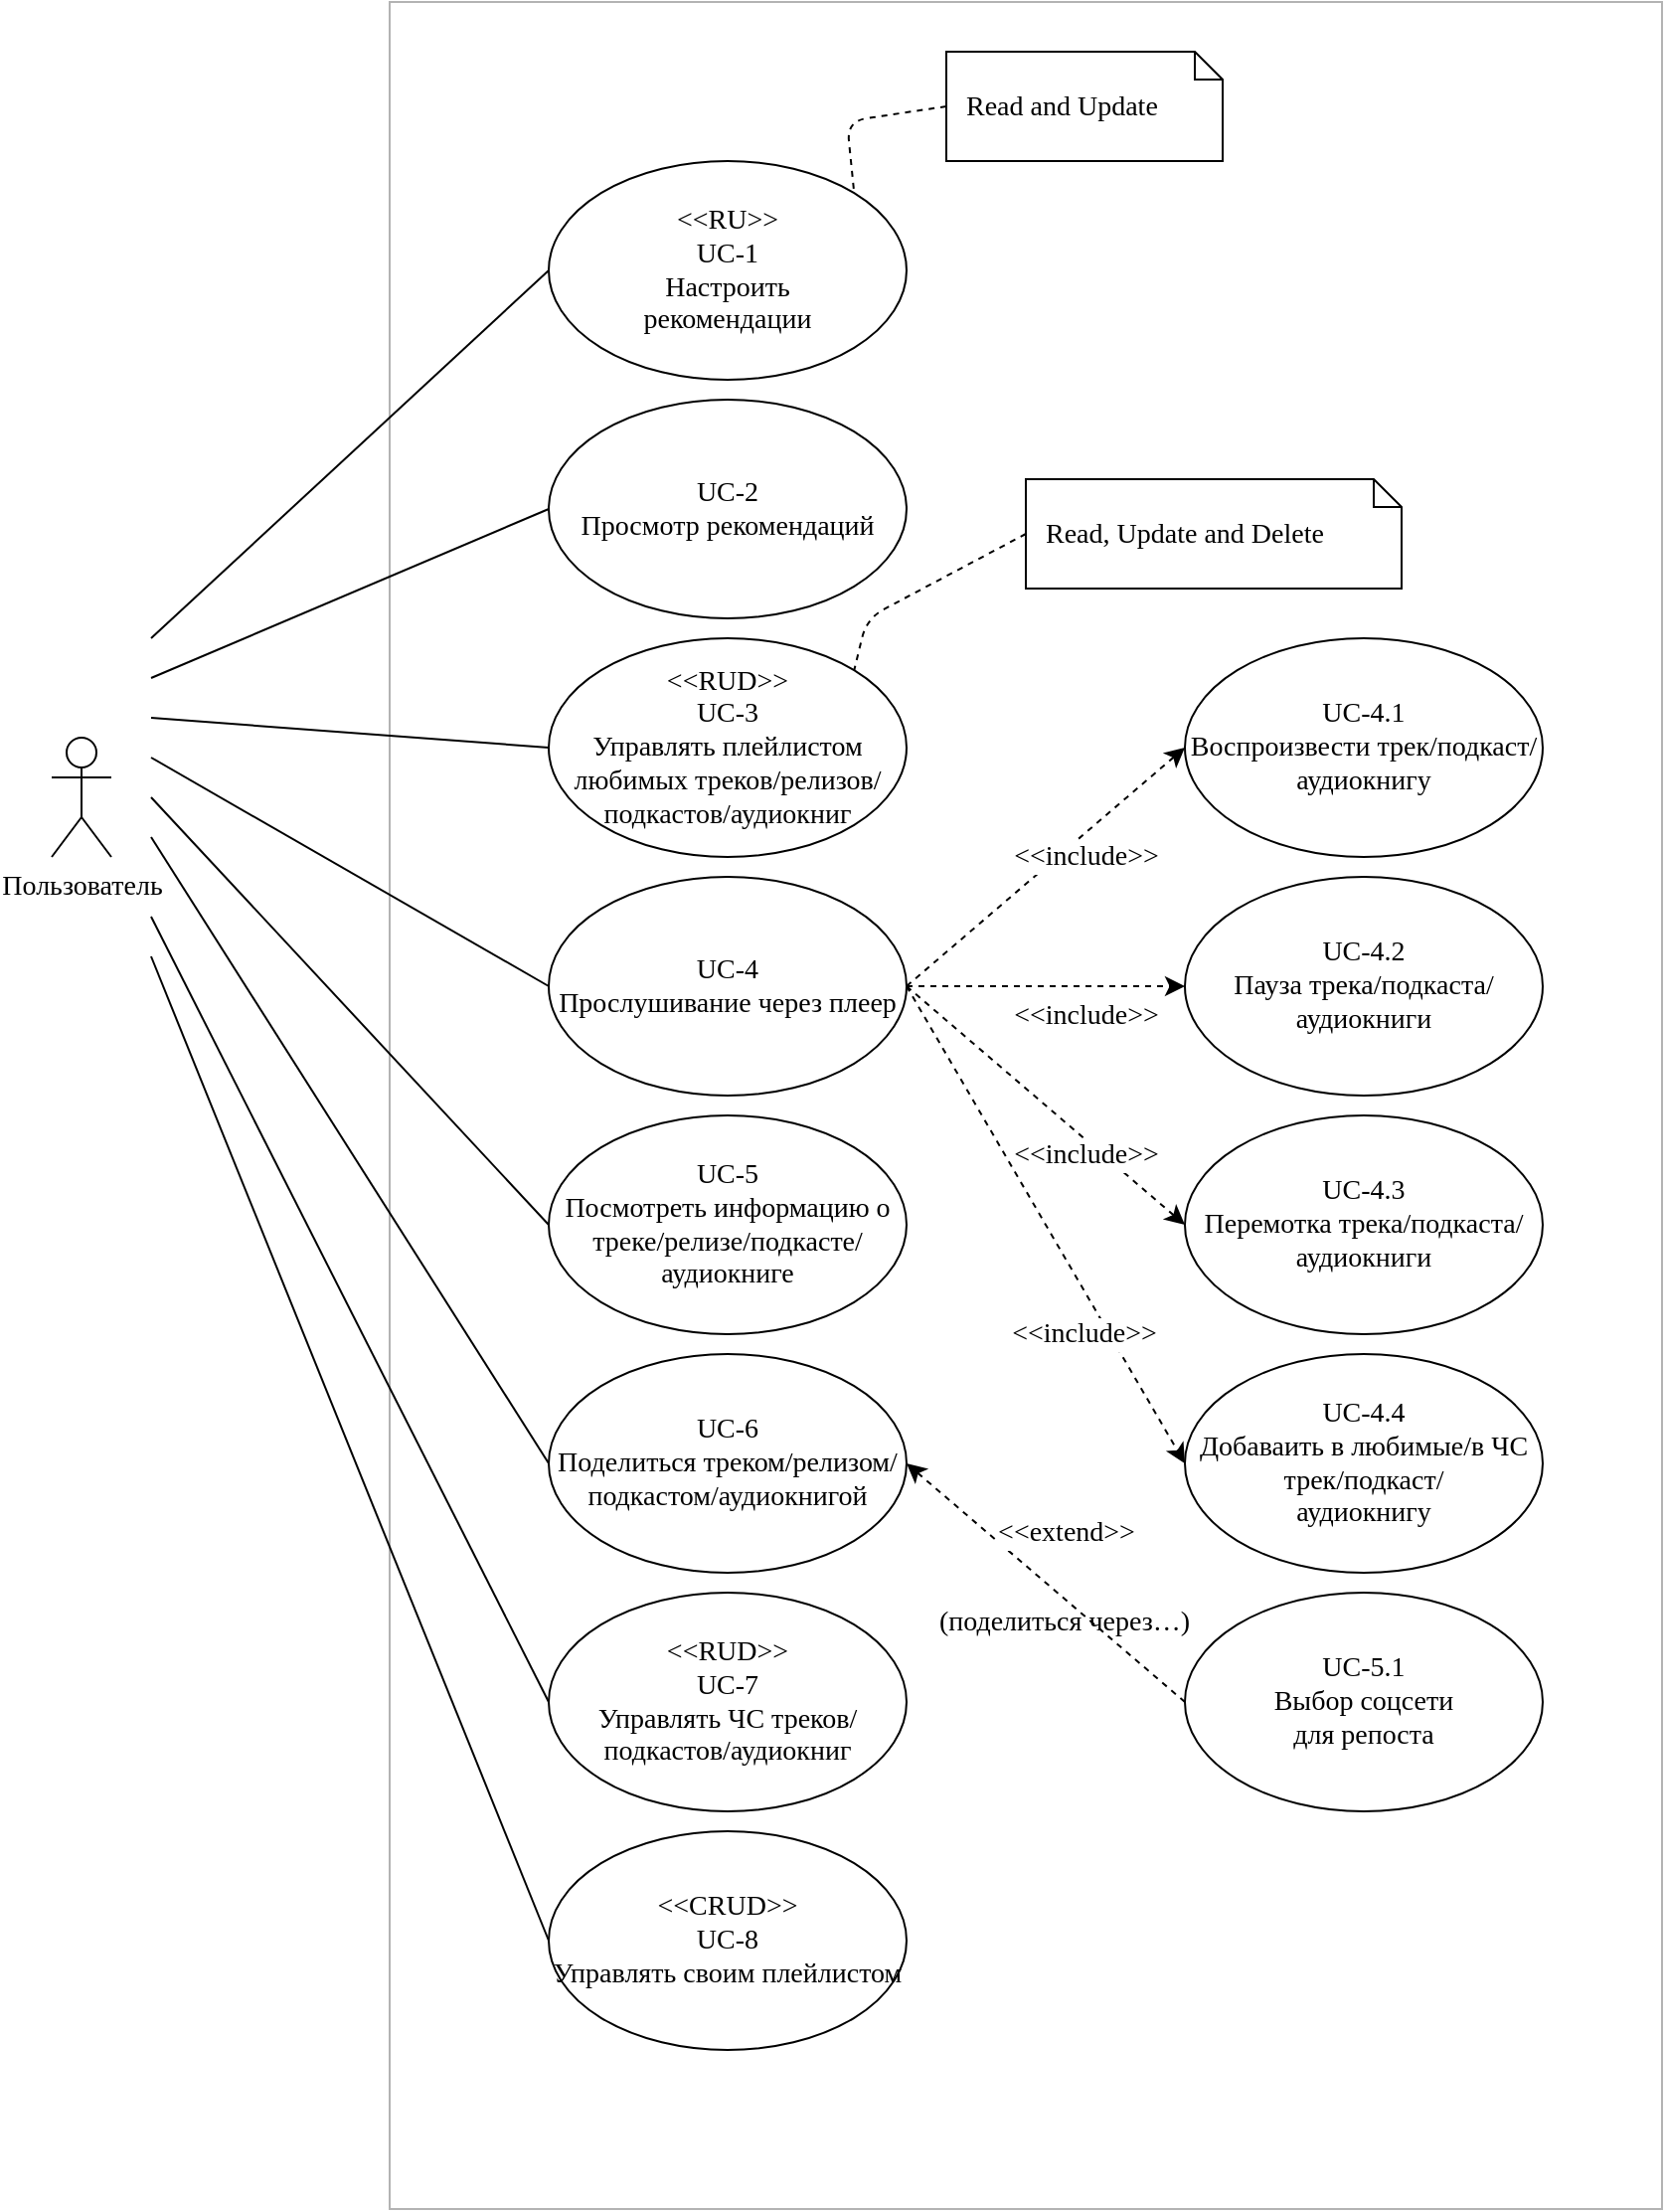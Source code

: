 <mxfile version="22.0.3" type="device" pages="4">
  <diagram id="XF4L9PVoTovN2mMjMkve" name="user">
    <mxGraphModel dx="1877" dy="2967" grid="1" gridSize="10" guides="1" tooltips="1" connect="1" arrows="1" fold="1" page="1" pageScale="1" pageWidth="827" pageHeight="1169" math="0" shadow="0">
      <root>
        <mxCell id="0" />
        <mxCell id="1" parent="0" />
        <mxCell id="yuhelbArQlDqQVYjPBpP-1" value="" style="rounded=0;whiteSpace=wrap;html=1;fillColor=none;strokeColor=#B3B3B3;" parent="1" vertex="1">
          <mxGeometry x="-600" y="-2280" width="640" height="1110" as="geometry" />
        </mxCell>
        <mxCell id="yuhelbArQlDqQVYjPBpP-2" value="" style="endArrow=none;html=1;strokeColor=#000000;fontFamily=Comic Sans MS;fontSize=14;fontColor=#808080;exitX=0;exitY=0.5;exitDx=0;exitDy=0;" parent="1" source="qT_abWVe22HhI2fVeqkP-1" edge="1">
          <mxGeometry width="50" height="50" relative="1" as="geometry">
            <mxPoint x="-560" y="-1990" as="sourcePoint" />
            <mxPoint x="-720" y="-1960" as="targetPoint" />
          </mxGeometry>
        </mxCell>
        <mxCell id="yuhelbArQlDqQVYjPBpP-3" value="Пользователь" style="shape=umlActor;verticalLabelPosition=bottom;labelBackgroundColor=#ffffff;verticalAlign=top;html=1;outlineConnect=0;strokeColor=#000000;fontFamily=Comic Sans MS;fontSize=14;fontColor=#000000;" parent="1" vertex="1">
          <mxGeometry x="-770" y="-1910" width="30" height="60" as="geometry" />
        </mxCell>
        <mxCell id="yuhelbArQlDqQVYjPBpP-4" value="" style="endArrow=none;html=1;strokeColor=#000000;fontFamily=Comic Sans MS;fontSize=14;fontColor=#808080;exitX=0;exitY=0.5;exitDx=0;exitDy=0;" parent="1" source="5p-NlSDoAfAaVjURP9Gx-3" edge="1">
          <mxGeometry width="50" height="50" relative="1" as="geometry">
            <mxPoint x="-570" y="-1840" as="sourcePoint" />
            <mxPoint x="-720" y="-1940" as="targetPoint" />
          </mxGeometry>
        </mxCell>
        <mxCell id="yuhelbArQlDqQVYjPBpP-5" value="" style="endArrow=classic;dashed=1;html=1;strokeColor=#000000;fontFamily=Comic Sans MS;fontSize=14;fontColor=#808080;startArrow=none;startFill=0;endFill=1;endSize=7;startSize=7;jumpSize=6;entryX=0;entryY=0.5;entryDx=0;entryDy=0;exitX=1;exitY=0.5;exitDx=0;exitDy=0;" parent="1" source="zCbMEwx6MH1I6Aox6gtv-1" target="zCbMEwx6MH1I6Aox6gtv-23" edge="1">
          <mxGeometry width="50" height="50" relative="1" as="geometry">
            <mxPoint x="-340" y="-1785.5" as="sourcePoint" />
            <mxPoint x="-230" y="-1785.5" as="targetPoint" />
          </mxGeometry>
        </mxCell>
        <mxCell id="yuhelbArQlDqQVYjPBpP-6" value="&lt;font color=&quot;#000000&quot;&gt;&amp;lt;&amp;lt;include&amp;gt;&amp;gt;&lt;/font&gt;" style="text;html=1;resizable=0;points=[];align=center;verticalAlign=middle;labelBackgroundColor=#ffffff;fontSize=14;fontFamily=Comic Sans MS;fontColor=#808080;" parent="yuhelbArQlDqQVYjPBpP-5" vertex="1" connectable="0">
          <mxGeometry x="0.2" relative="1" as="geometry">
            <mxPoint x="6" y="7" as="offset" />
          </mxGeometry>
        </mxCell>
        <mxCell id="yuhelbArQlDqQVYjPBpP-7" value="Read, Update and Delete" style="shape=note;whiteSpace=wrap;html=1;size=14;verticalAlign=middle;align=left;spacingTop=4;fontFamily=Comic Sans MS;fontSize=14;spacingLeft=10;spacingRight=16;fillColor=none;spacing=0;spacingBottom=4;" parent="1" vertex="1">
          <mxGeometry x="-280" y="-2040" width="189" height="55" as="geometry" />
        </mxCell>
        <mxCell id="yuhelbArQlDqQVYjPBpP-8" value="" style="endArrow=none;dashed=1;html=1;exitX=0;exitY=0.5;exitDx=0;exitDy=0;exitPerimeter=0;entryX=1;entryY=0;entryDx=0;entryDy=0;" parent="1" source="yuhelbArQlDqQVYjPBpP-7" target="5p-NlSDoAfAaVjURP9Gx-4" edge="1">
          <mxGeometry width="50" height="50" relative="1" as="geometry">
            <mxPoint x="-286.57" y="-2110" as="sourcePoint" />
            <mxPoint x="-240" y="-1920" as="targetPoint" />
            <Array as="points">
              <mxPoint x="-360" y="-1970" />
            </Array>
          </mxGeometry>
        </mxCell>
        <mxCell id="qT_abWVe22HhI2fVeqkP-1" value="&lt;span style=&quot;background-color: rgb(255, 255, 255);&quot;&gt;&amp;lt;&amp;lt;RU&amp;gt;&amp;gt;&lt;/span&gt;&lt;br&gt;UC-1&lt;br&gt;Настроить&lt;br&gt;рекомендации" style="ellipse;whiteSpace=wrap;html=1;fontFamily=Comic Sans MS;fontSize=14;fillColor=none;strokeColor=#000000;" parent="1" vertex="1">
          <mxGeometry x="-520" y="-2200" width="180" height="110" as="geometry" />
        </mxCell>
        <mxCell id="5p-NlSDoAfAaVjURP9Gx-1" value="Read and Update" style="shape=note;whiteSpace=wrap;html=1;size=14;verticalAlign=middle;align=left;spacingTop=4;fontFamily=Comic Sans MS;fontSize=14;spacingLeft=10;spacingRight=16;fillColor=none;spacing=0;spacingBottom=4;" parent="1" vertex="1">
          <mxGeometry x="-320" y="-2255" width="139" height="55" as="geometry" />
        </mxCell>
        <mxCell id="5p-NlSDoAfAaVjURP9Gx-2" value="" style="endArrow=none;dashed=1;html=1;exitX=0;exitY=0.5;exitDx=0;exitDy=0;exitPerimeter=0;entryX=1;entryY=0;entryDx=0;entryDy=0;" parent="1" source="5p-NlSDoAfAaVjURP9Gx-1" target="qT_abWVe22HhI2fVeqkP-1" edge="1">
          <mxGeometry width="50" height="50" relative="1" as="geometry">
            <mxPoint x="-180" y="-2122.5" as="sourcePoint" />
            <mxPoint x="-229.92" y="-2050" as="targetPoint" />
            <Array as="points">
              <mxPoint x="-370" y="-2220" />
            </Array>
          </mxGeometry>
        </mxCell>
        <mxCell id="5p-NlSDoAfAaVjURP9Gx-3" value="UC-2&lt;br&gt;Просмотр рекомендаций" style="ellipse;whiteSpace=wrap;html=1;fontFamily=Comic Sans MS;fontSize=14;fillColor=none;strokeColor=#000000;" parent="1" vertex="1">
          <mxGeometry x="-520" y="-2080" width="180" height="110" as="geometry" />
        </mxCell>
        <mxCell id="5p-NlSDoAfAaVjURP9Gx-4" value="&lt;span style=&quot;background-color: rgb(255, 255, 255);&quot;&gt;&amp;lt;&amp;lt;RUD&amp;gt;&amp;gt;&lt;/span&gt;&lt;br&gt;UC-3&lt;br&gt;Управлять плейлистом любимых треков/релизов/подкастов/аудиокниг" style="ellipse;whiteSpace=wrap;html=1;fontFamily=Comic Sans MS;fontSize=14;fillColor=none;strokeColor=#000000;" parent="1" vertex="1">
          <mxGeometry x="-520" y="-1960" width="180" height="110" as="geometry" />
        </mxCell>
        <mxCell id="zCbMEwx6MH1I6Aox6gtv-1" value="UC-4&lt;br&gt;Прослушивание через плеер" style="ellipse;whiteSpace=wrap;html=1;fontFamily=Comic Sans MS;fontSize=14;fillColor=none;strokeColor=#000000;" parent="1" vertex="1">
          <mxGeometry x="-520" y="-1840" width="180" height="110" as="geometry" />
        </mxCell>
        <mxCell id="zCbMEwx6MH1I6Aox6gtv-2" value="UC-5&lt;br&gt;Посмотреть информацию о треке/релизе/подкасте/аудиокниге" style="ellipse;whiteSpace=wrap;html=1;fontFamily=Comic Sans MS;fontSize=14;fillColor=none;strokeColor=#000000;" parent="1" vertex="1">
          <mxGeometry x="-520" y="-1720" width="180" height="110" as="geometry" />
        </mxCell>
        <mxCell id="zCbMEwx6MH1I6Aox6gtv-7" value="UC-6&lt;br&gt;Поделиться треком/релизом/подкастом/аудиокнигой" style="ellipse;whiteSpace=wrap;html=1;fontFamily=Comic Sans MS;fontSize=14;fillColor=none;strokeColor=#000000;" parent="1" vertex="1">
          <mxGeometry x="-520" y="-1600" width="180" height="110" as="geometry" />
        </mxCell>
        <mxCell id="zCbMEwx6MH1I6Aox6gtv-8" value="&lt;span style=&quot;background-color: rgb(255, 255, 255);&quot;&gt;&amp;lt;&amp;lt;RUD&amp;gt;&amp;gt;&lt;/span&gt;&lt;br&gt;UC-7&lt;br&gt;Управлять ЧС треков/подкастов/аудиокниг" style="ellipse;whiteSpace=wrap;html=1;fontFamily=Comic Sans MS;fontSize=14;fillColor=none;strokeColor=#000000;" parent="1" vertex="1">
          <mxGeometry x="-520" y="-1480" width="180" height="110" as="geometry" />
        </mxCell>
        <mxCell id="zCbMEwx6MH1I6Aox6gtv-9" value="&lt;span style=&quot;background-color: rgb(255, 255, 255);&quot;&gt;&amp;lt;&amp;lt;CRUD&amp;gt;&amp;gt;&lt;/span&gt;&lt;br&gt;UC-8&lt;br&gt;Управлять своим плейлистом" style="ellipse;whiteSpace=wrap;html=1;fontFamily=Comic Sans MS;fontSize=14;fillColor=none;strokeColor=#000000;" parent="1" vertex="1">
          <mxGeometry x="-520" y="-1360" width="180" height="110" as="geometry" />
        </mxCell>
        <mxCell id="zCbMEwx6MH1I6Aox6gtv-10" value="" style="endArrow=none;html=1;strokeColor=#000000;fontFamily=Comic Sans MS;fontSize=14;fontColor=#808080;exitX=0;exitY=0.5;exitDx=0;exitDy=0;" parent="1" source="5p-NlSDoAfAaVjURP9Gx-4" edge="1">
          <mxGeometry width="50" height="50" relative="1" as="geometry">
            <mxPoint x="-560" y="-1830" as="sourcePoint" />
            <mxPoint x="-720" y="-1920" as="targetPoint" />
          </mxGeometry>
        </mxCell>
        <mxCell id="zCbMEwx6MH1I6Aox6gtv-11" value="" style="endArrow=none;html=1;strokeColor=#000000;fontFamily=Comic Sans MS;fontSize=14;fontColor=#808080;exitX=0;exitY=0.5;exitDx=0;exitDy=0;" parent="1" source="zCbMEwx6MH1I6Aox6gtv-1" edge="1">
          <mxGeometry width="50" height="50" relative="1" as="geometry">
            <mxPoint x="-550" y="-1820" as="sourcePoint" />
            <mxPoint x="-720" y="-1900" as="targetPoint" />
          </mxGeometry>
        </mxCell>
        <mxCell id="zCbMEwx6MH1I6Aox6gtv-12" value="" style="endArrow=none;html=1;strokeColor=#000000;fontFamily=Comic Sans MS;fontSize=14;fontColor=#808080;exitX=0;exitY=0.5;exitDx=0;exitDy=0;" parent="1" source="zCbMEwx6MH1I6Aox6gtv-2" edge="1">
          <mxGeometry width="50" height="50" relative="1" as="geometry">
            <mxPoint x="-540" y="-1810" as="sourcePoint" />
            <mxPoint x="-720" y="-1880" as="targetPoint" />
          </mxGeometry>
        </mxCell>
        <mxCell id="zCbMEwx6MH1I6Aox6gtv-13" value="" style="endArrow=none;html=1;strokeColor=#000000;fontFamily=Comic Sans MS;fontSize=14;fontColor=#808080;exitX=0;exitY=0.5;exitDx=0;exitDy=0;" parent="1" source="zCbMEwx6MH1I6Aox6gtv-7" edge="1">
          <mxGeometry width="50" height="50" relative="1" as="geometry">
            <mxPoint x="-530" y="-1800" as="sourcePoint" />
            <mxPoint x="-720" y="-1860" as="targetPoint" />
          </mxGeometry>
        </mxCell>
        <mxCell id="zCbMEwx6MH1I6Aox6gtv-14" value="" style="endArrow=none;html=1;strokeColor=#000000;fontFamily=Comic Sans MS;fontSize=14;fontColor=#808080;exitX=0;exitY=0.5;exitDx=0;exitDy=0;" parent="1" source="zCbMEwx6MH1I6Aox6gtv-8" edge="1">
          <mxGeometry width="50" height="50" relative="1" as="geometry">
            <mxPoint x="-520" y="-1790" as="sourcePoint" />
            <mxPoint x="-720" y="-1820" as="targetPoint" />
          </mxGeometry>
        </mxCell>
        <mxCell id="zCbMEwx6MH1I6Aox6gtv-15" value="" style="endArrow=none;html=1;strokeColor=#000000;fontFamily=Comic Sans MS;fontSize=14;fontColor=#808080;exitX=0;exitY=0.5;exitDx=0;exitDy=0;" parent="1" source="zCbMEwx6MH1I6Aox6gtv-9" edge="1">
          <mxGeometry width="50" height="50" relative="1" as="geometry">
            <mxPoint x="-510" y="-1780" as="sourcePoint" />
            <mxPoint x="-720" y="-1800" as="targetPoint" />
          </mxGeometry>
        </mxCell>
        <mxCell id="zCbMEwx6MH1I6Aox6gtv-23" value="UC-4.1&lt;br&gt;Воспроизвести трек/подкаст/&lt;br&gt;аудиокнигу" style="ellipse;whiteSpace=wrap;html=1;fontFamily=Comic Sans MS;fontSize=14;fillColor=none;strokeColor=#000000;" parent="1" vertex="1">
          <mxGeometry x="-200" y="-1960" width="180" height="110" as="geometry" />
        </mxCell>
        <mxCell id="zCbMEwx6MH1I6Aox6gtv-24" value="UC-4.2&lt;br&gt;Пауза трека/подкаста/&lt;br&gt;аудиокниги" style="ellipse;whiteSpace=wrap;html=1;fontFamily=Comic Sans MS;fontSize=14;fillColor=none;strokeColor=#000000;" parent="1" vertex="1">
          <mxGeometry x="-200" y="-1840" width="180" height="110" as="geometry" />
        </mxCell>
        <mxCell id="zCbMEwx6MH1I6Aox6gtv-25" value="UC-4.3&lt;br&gt;Перемотка трека/подкаста/&lt;br&gt;аудиокниги" style="ellipse;whiteSpace=wrap;html=1;fontFamily=Comic Sans MS;fontSize=14;fillColor=none;strokeColor=#000000;" parent="1" vertex="1">
          <mxGeometry x="-200" y="-1720" width="180" height="110" as="geometry" />
        </mxCell>
        <mxCell id="zCbMEwx6MH1I6Aox6gtv-28" value="UC-4.4&lt;br&gt;Добаваить в любимые/в ЧС трек/подкаст/&lt;br&gt;аудиокнигу" style="ellipse;whiteSpace=wrap;html=1;fontFamily=Comic Sans MS;fontSize=14;fillColor=none;strokeColor=#000000;" parent="1" vertex="1">
          <mxGeometry x="-200" y="-1600" width="180" height="110" as="geometry" />
        </mxCell>
        <mxCell id="GSuH8tbNlvQI_PebEsN5-1" value="" style="endArrow=classic;dashed=1;html=1;strokeColor=#000000;fontFamily=Comic Sans MS;fontSize=14;fontColor=#808080;startArrow=none;startFill=0;endFill=1;endSize=7;startSize=7;jumpSize=6;entryX=0;entryY=0.5;entryDx=0;entryDy=0;exitX=1;exitY=0.5;exitDx=0;exitDy=0;" parent="1" source="zCbMEwx6MH1I6Aox6gtv-1" target="zCbMEwx6MH1I6Aox6gtv-24" edge="1">
          <mxGeometry width="50" height="50" relative="1" as="geometry">
            <mxPoint x="-330.0" y="-1775" as="sourcePoint" />
            <mxPoint x="-270.0" y="-1895" as="targetPoint" />
          </mxGeometry>
        </mxCell>
        <mxCell id="GSuH8tbNlvQI_PebEsN5-2" value="&lt;font color=&quot;#000000&quot;&gt;&amp;lt;&amp;lt;include&amp;gt;&amp;gt;&lt;/font&gt;" style="text;html=1;resizable=0;points=[];align=center;verticalAlign=middle;labelBackgroundColor=#ffffff;fontSize=14;fontFamily=Comic Sans MS;fontColor=#808080;" parent="GSuH8tbNlvQI_PebEsN5-1" vertex="1" connectable="0">
          <mxGeometry x="0.2" relative="1" as="geometry">
            <mxPoint x="6" y="15" as="offset" />
          </mxGeometry>
        </mxCell>
        <mxCell id="GSuH8tbNlvQI_PebEsN5-3" value="" style="endArrow=classic;dashed=1;html=1;strokeColor=#000000;fontFamily=Comic Sans MS;fontSize=14;fontColor=#808080;startArrow=none;startFill=0;endFill=1;endSize=7;startSize=7;jumpSize=6;entryX=0;entryY=0.5;entryDx=0;entryDy=0;exitX=1;exitY=0.5;exitDx=0;exitDy=0;" parent="1" source="zCbMEwx6MH1I6Aox6gtv-1" target="zCbMEwx6MH1I6Aox6gtv-25" edge="1">
          <mxGeometry width="50" height="50" relative="1" as="geometry">
            <mxPoint x="-330.0" y="-1775" as="sourcePoint" />
            <mxPoint x="-270.0" y="-1775" as="targetPoint" />
          </mxGeometry>
        </mxCell>
        <mxCell id="GSuH8tbNlvQI_PebEsN5-4" value="&lt;font color=&quot;#000000&quot;&gt;&amp;lt;&amp;lt;include&amp;gt;&amp;gt;&lt;/font&gt;" style="text;html=1;resizable=0;points=[];align=center;verticalAlign=middle;labelBackgroundColor=#ffffff;fontSize=14;fontFamily=Comic Sans MS;fontColor=#808080;" parent="GSuH8tbNlvQI_PebEsN5-3" vertex="1" connectable="0">
          <mxGeometry x="0.2" relative="1" as="geometry">
            <mxPoint x="6" y="13" as="offset" />
          </mxGeometry>
        </mxCell>
        <mxCell id="GSuH8tbNlvQI_PebEsN5-5" value="" style="endArrow=classic;dashed=1;html=1;strokeColor=#000000;fontFamily=Comic Sans MS;fontSize=14;fontColor=#808080;startArrow=none;startFill=0;endFill=1;endSize=7;startSize=7;jumpSize=6;entryX=0;entryY=0.5;entryDx=0;entryDy=0;exitX=1;exitY=0.5;exitDx=0;exitDy=0;" parent="1" source="zCbMEwx6MH1I6Aox6gtv-1" target="zCbMEwx6MH1I6Aox6gtv-28" edge="1">
          <mxGeometry width="50" height="50" relative="1" as="geometry">
            <mxPoint x="-330.0" y="-1775" as="sourcePoint" />
            <mxPoint x="-270.0" y="-1655" as="targetPoint" />
          </mxGeometry>
        </mxCell>
        <mxCell id="GSuH8tbNlvQI_PebEsN5-6" value="&lt;font color=&quot;#000000&quot;&gt;&amp;lt;&amp;lt;include&amp;gt;&amp;gt;&lt;/font&gt;" style="text;html=1;resizable=0;points=[];align=center;verticalAlign=middle;labelBackgroundColor=#ffffff;fontSize=14;fontFamily=Comic Sans MS;fontColor=#808080;" parent="GSuH8tbNlvQI_PebEsN5-5" vertex="1" connectable="0">
          <mxGeometry x="0.2" relative="1" as="geometry">
            <mxPoint x="5" y="31" as="offset" />
          </mxGeometry>
        </mxCell>
        <mxCell id="GSuH8tbNlvQI_PebEsN5-7" value="" style="endArrow=classic;dashed=1;html=1;strokeColor=#000000;fontFamily=Comic Sans MS;fontSize=14;fontColor=#808080;startArrow=none;startFill=0;endFill=1;endSize=7;startSize=7;jumpSize=6;exitX=0;exitY=0.5;exitDx=0;exitDy=0;entryX=1;entryY=0.5;entryDx=0;entryDy=0;" parent="1" source="GSuH8tbNlvQI_PebEsN5-9" target="zCbMEwx6MH1I6Aox6gtv-7" edge="1">
          <mxGeometry width="50" height="50" relative="1" as="geometry">
            <mxPoint x="-130" y="-1450.0" as="sourcePoint" />
            <mxPoint x="-300" y="-1450.0" as="targetPoint" />
          </mxGeometry>
        </mxCell>
        <mxCell id="GSuH8tbNlvQI_PebEsN5-8" value="&lt;font color=&quot;#000000&quot;&gt;&amp;lt;&amp;lt;extend&amp;gt;&amp;gt;&lt;br&gt;&lt;/font&gt;" style="text;html=1;resizable=0;points=[];align=center;verticalAlign=middle;labelBackgroundColor=#ffffff;fontSize=14;fontFamily=Comic Sans MS;fontColor=#808080;" parent="GSuH8tbNlvQI_PebEsN5-7" vertex="1" connectable="0">
          <mxGeometry x="0.2" relative="1" as="geometry">
            <mxPoint x="24" y="-13" as="offset" />
          </mxGeometry>
        </mxCell>
        <mxCell id="GSuH8tbNlvQI_PebEsN5-9" value="UC-5.1&lt;br&gt;Выбор соцсети&lt;br&gt;для репоста" style="ellipse;whiteSpace=wrap;html=1;fontFamily=Comic Sans MS;fontSize=14;fillColor=none;strokeColor=#000000;" parent="1" vertex="1">
          <mxGeometry x="-200" y="-1480" width="180" height="110" as="geometry" />
        </mxCell>
        <mxCell id="fz9hP89FQ_ACw5GN5HW1-1" value="&lt;font style=&quot;font-size: 14px;&quot; face=&quot;Comic Sans MS&quot;&gt;(поделиться через…)&lt;/font&gt;" style="text;html=1;align=center;verticalAlign=middle;resizable=0;points=[];autosize=1;strokeColor=none;fillColor=none;" parent="1" vertex="1">
          <mxGeometry x="-341" y="-1480" width="160" height="30" as="geometry" />
        </mxCell>
      </root>
    </mxGraphModel>
  </diagram>
  <diagram id="0sbEm76KRQwUv1t0IOIC" name="user2">
    <mxGraphModel dx="1877" dy="2967" grid="1" gridSize="10" guides="1" tooltips="1" connect="1" arrows="1" fold="1" page="1" pageScale="1" pageWidth="827" pageHeight="1169" math="0" shadow="0">
      <root>
        <mxCell id="0" />
        <mxCell id="1" parent="0" />
        <mxCell id="lEQPL2SIEI5Fo5iIU-qm-1" value="" style="rounded=0;whiteSpace=wrap;html=1;fillColor=none;strokeColor=#B3B3B3;" parent="1" vertex="1">
          <mxGeometry x="-680" y="-2279" width="640" height="559" as="geometry" />
        </mxCell>
        <mxCell id="hsqYbhurfhA30c7WimW3-1" value="Пользователь" style="shape=umlActor;verticalLabelPosition=bottom;labelBackgroundColor=#ffffff;verticalAlign=top;html=1;outlineConnect=0;strokeColor=#000000;fontFamily=Comic Sans MS;fontSize=14;fontColor=#000000;" parent="1" vertex="1">
          <mxGeometry x="-760" y="-2000" width="30" height="60" as="geometry" />
        </mxCell>
        <mxCell id="SCdOVMh8_TbXEkhFKKeZ-1" value="UC-9&lt;br&gt;Включить режим &lt;br&gt;повтора трека" style="ellipse;whiteSpace=wrap;html=1;fontFamily=Comic Sans MS;fontSize=14;fillColor=none;strokeColor=#000000;" parent="1" vertex="1">
          <mxGeometry x="-640" y="-2120" width="180" height="110" as="geometry" />
        </mxCell>
        <mxCell id="SCdOVMh8_TbXEkhFKKeZ-3" value="UC-9.1&lt;br&gt;Повтор текущего трека" style="ellipse;whiteSpace=wrap;html=1;fontFamily=Comic Sans MS;fontSize=14;fillColor=none;strokeColor=#000000;" parent="1" vertex="1">
          <mxGeometry x="-280" y="-2240" width="180" height="110" as="geometry" />
        </mxCell>
        <mxCell id="SCdOVMh8_TbXEkhFKKeZ-4" value="UC-9.2&lt;br&gt;Повтор всего плейлиста" style="ellipse;whiteSpace=wrap;html=1;fontFamily=Comic Sans MS;fontSize=14;fillColor=none;strokeColor=#000000;" parent="1" vertex="1">
          <mxGeometry x="-280" y="-2080" width="180" height="110" as="geometry" />
        </mxCell>
        <mxCell id="SCdOVMh8_TbXEkhFKKeZ-6" value="UC-10.1&lt;br&gt;Изменить порядок треков" style="ellipse;whiteSpace=wrap;html=1;fontFamily=Comic Sans MS;fontSize=14;fillColor=none;strokeColor=#000000;" parent="1" vertex="1">
          <mxGeometry x="-280" y="-1920" width="180" height="110" as="geometry" />
        </mxCell>
        <mxCell id="SCdOVMh8_TbXEkhFKKeZ-7" value="UC-10&lt;br&gt;Просмотр треков в плейлисте" style="ellipse;whiteSpace=wrap;html=1;fontFamily=Comic Sans MS;fontSize=14;fillColor=none;strokeColor=#000000;" parent="1" vertex="1">
          <mxGeometry x="-640" y="-1920" width="180" height="110" as="geometry" />
        </mxCell>
        <mxCell id="yKBBoil4-6dGkTlJlFDZ-3" value="" style="endArrow=classic;dashed=1;html=1;strokeColor=#000000;fontFamily=Comic Sans MS;fontSize=14;fontColor=#808080;startArrow=none;startFill=0;endFill=1;endSize=7;startSize=7;jumpSize=6;entryX=1;entryY=0.5;entryDx=0;entryDy=0;exitX=0;exitY=0.5;exitDx=0;exitDy=0;" parent="1" source="SCdOVMh8_TbXEkhFKKeZ-6" target="SCdOVMh8_TbXEkhFKKeZ-7" edge="1">
          <mxGeometry width="50" height="50" relative="1" as="geometry">
            <mxPoint x="-380" y="-1800" as="sourcePoint" />
            <mxPoint x="-180" y="-1885" as="targetPoint" />
          </mxGeometry>
        </mxCell>
        <mxCell id="yKBBoil4-6dGkTlJlFDZ-4" value="&lt;font color=&quot;#000000&quot;&gt;&amp;lt;&amp;lt;extend&amp;gt;&amp;gt;&lt;/font&gt;" style="text;html=1;resizable=0;points=[];align=center;verticalAlign=middle;labelBackgroundColor=#ffffff;fontSize=14;fontFamily=Comic Sans MS;fontColor=#808080;" parent="yKBBoil4-6dGkTlJlFDZ-3" vertex="1" connectable="0">
          <mxGeometry x="0.2" relative="1" as="geometry">
            <mxPoint x="20" y="-25" as="offset" />
          </mxGeometry>
        </mxCell>
        <mxCell id="MeaSGuzQbzdxbET3n4Vn-1" value="" style="endArrow=none;html=1;strokeColor=#000000;fontFamily=Comic Sans MS;fontSize=14;fontColor=#808080;exitX=0;exitY=0.5;exitDx=0;exitDy=0;" parent="1" source="SCdOVMh8_TbXEkhFKKeZ-7" edge="1">
          <mxGeometry width="50" height="50" relative="1" as="geometry">
            <mxPoint x="-520" y="-1305" as="sourcePoint" />
            <mxPoint x="-720" y="-1960" as="targetPoint" />
          </mxGeometry>
        </mxCell>
        <mxCell id="MeaSGuzQbzdxbET3n4Vn-2" value="" style="endArrow=none;html=1;strokeColor=#000000;fontFamily=Comic Sans MS;fontSize=14;fontColor=#808080;exitX=0;exitY=0.5;exitDx=0;exitDy=0;" parent="1" source="SCdOVMh8_TbXEkhFKKeZ-1" edge="1">
          <mxGeometry width="50" height="50" relative="1" as="geometry">
            <mxPoint x="-630" y="-1855" as="sourcePoint" />
            <mxPoint x="-720" y="-1980" as="targetPoint" />
          </mxGeometry>
        </mxCell>
        <mxCell id="MeaSGuzQbzdxbET3n4Vn-3" value="&lt;font style=&quot;font-size: 14px;&quot; face=&quot;Comic Sans MS&quot;&gt;(взаимодействие с элементом&lt;br&gt;&amp;nbsp;интерфейса «перемешать треки»)&lt;/font&gt;" style="text;html=1;align=center;verticalAlign=middle;resizable=0;points=[];autosize=1;strokeColor=none;fillColor=none;" parent="1" vertex="1">
          <mxGeometry x="-500" y="-1850" width="260" height="50" as="geometry" />
        </mxCell>
        <mxCell id="cqd5tlkqpcFFeJ1QqjTB-1" value="" style="endArrow=block;endSize=16;endFill=0;html=1;rounded=0;exitX=0;exitY=0.5;exitDx=0;exitDy=0;entryX=1;entryY=0.5;entryDx=0;entryDy=0;" edge="1" parent="1" source="SCdOVMh8_TbXEkhFKKeZ-3" target="SCdOVMh8_TbXEkhFKKeZ-1">
          <mxGeometry width="160" relative="1" as="geometry">
            <mxPoint x="-520" y="-1990" as="sourcePoint" />
            <mxPoint x="-360" y="-1990" as="targetPoint" />
          </mxGeometry>
        </mxCell>
        <mxCell id="cqd5tlkqpcFFeJ1QqjTB-2" value="" style="endArrow=block;endSize=16;endFill=0;html=1;rounded=0;exitX=0;exitY=0.5;exitDx=0;exitDy=0;entryX=1;entryY=0.5;entryDx=0;entryDy=0;" edge="1" parent="1" source="SCdOVMh8_TbXEkhFKKeZ-4" target="SCdOVMh8_TbXEkhFKKeZ-1">
          <mxGeometry width="160" relative="1" as="geometry">
            <mxPoint x="-510" y="-1980" as="sourcePoint" />
            <mxPoint x="-350" y="-1980" as="targetPoint" />
          </mxGeometry>
        </mxCell>
      </root>
    </mxGraphModel>
  </diagram>
  <diagram id="TIul_J1tESc1VqLzdTT-" name="admin">
    <mxGraphModel dx="1877" dy="2967" grid="1" gridSize="10" guides="1" tooltips="1" connect="1" arrows="1" fold="1" page="1" pageScale="1" pageWidth="827" pageHeight="1169" math="0" shadow="0">
      <root>
        <mxCell id="0" />
        <mxCell id="1" parent="0" />
        <mxCell id="bALs6GfitmETPpMY79Jh-1" value="" style="rounded=0;whiteSpace=wrap;html=1;fillColor=none;strokeColor=#B3B3B3;" parent="1" vertex="1">
          <mxGeometry x="-600" y="-2200" width="560" height="680" as="geometry" />
        </mxCell>
        <mxCell id="bALs6GfitmETPpMY79Jh-3" value="" style="endArrow=none;html=1;strokeColor=#000000;fontFamily=Comic Sans MS;fontSize=14;fontColor=#808080;exitX=0;exitY=0.5;exitDx=0;exitDy=0;" parent="1" source="bALs6GfitmETPpMY79Jh-5" edge="1">
          <mxGeometry width="50" height="50" relative="1" as="geometry">
            <mxPoint x="-536.569" y="-2104.645" as="sourcePoint" />
            <mxPoint x="-710" y="-1920" as="targetPoint" />
          </mxGeometry>
        </mxCell>
        <mxCell id="bALs6GfitmETPpMY79Jh-4" value="Администратор" style="shape=umlActor;verticalLabelPosition=bottom;labelBackgroundColor=#ffffff;verticalAlign=top;html=1;outlineConnect=0;strokeColor=#000000;fontFamily=Comic Sans MS;fontSize=14;fontColor=#000000;" parent="1" vertex="1">
          <mxGeometry x="-770" y="-1910" width="30" height="60" as="geometry" />
        </mxCell>
        <mxCell id="bALs6GfitmETPpMY79Jh-5" value="&amp;lt;&amp;lt;RD&amp;gt;&amp;gt;&lt;br&gt;UC-11&lt;br&gt;Проверка треков/релизов автора (-ов)" style="ellipse;whiteSpace=wrap;html=1;fontFamily=Comic Sans MS;fontSize=14;fillColor=none;strokeColor=#000000;" parent="1" vertex="1">
          <mxGeometry x="-520" y="-2160" width="180" height="110" as="geometry" />
        </mxCell>
        <mxCell id="bALs6GfitmETPpMY79Jh-7" value="&amp;lt;&amp;lt;RD&amp;gt;&amp;gt;&lt;br style=&quot;border-color: var(--border-color);&quot;&gt;UC-13&lt;br style=&quot;border-color: var(--border-color);&quot;&gt;Проверка обложек автора (-ов)" style="ellipse;whiteSpace=wrap;html=1;fontFamily=Comic Sans MS;fontSize=14;fillColor=none;strokeColor=#000000;" parent="1" vertex="1">
          <mxGeometry x="-520" y="-1840" width="160" height="100" as="geometry" />
        </mxCell>
        <mxCell id="bALs6GfitmETPpMY79Jh-8" value="" style="endArrow=none;html=1;strokeColor=#000000;fontFamily=Comic Sans MS;fontSize=14;fontColor=#808080;exitX=0;exitY=0.5;exitDx=0;exitDy=0;" parent="1" source="bALs6GfitmETPpMY79Jh-7" edge="1">
          <mxGeometry width="50" height="50" relative="1" as="geometry">
            <mxPoint x="-650" y="-1570" as="sourcePoint" />
            <mxPoint x="-710" y="-1880" as="targetPoint" />
          </mxGeometry>
        </mxCell>
        <mxCell id="5oHKC99iFr71S6t7FVUU-2" value="Read and Delete" style="shape=note;whiteSpace=wrap;html=1;size=14;verticalAlign=middle;align=left;spacingTop=4;fontFamily=Comic Sans MS;fontSize=14;spacingLeft=10;spacingRight=16;fillColor=none;spacing=0;spacingBottom=4;" parent="1" vertex="1">
          <mxGeometry x="-279" y="-2160" width="139" height="55" as="geometry" />
        </mxCell>
        <mxCell id="5oHKC99iFr71S6t7FVUU-3" value="" style="endArrow=none;dashed=1;html=1;exitX=0;exitY=0.5;exitDx=0;exitDy=0;exitPerimeter=0;entryX=1;entryY=0.5;entryDx=0;entryDy=0;" parent="1" source="5oHKC99iFr71S6t7FVUU-2" target="bALs6GfitmETPpMY79Jh-5" edge="1">
          <mxGeometry width="50" height="50" relative="1" as="geometry">
            <mxPoint x="-286.57" y="-2110" as="sourcePoint" />
            <mxPoint x="-360" y="-2065" as="targetPoint" />
            <Array as="points">
              <mxPoint x="-317" y="-2130" />
            </Array>
          </mxGeometry>
        </mxCell>
        <mxCell id="TTgkZmjD8WEqXJFUawaf-1" value="" style="endArrow=none;html=1;strokeColor=#000000;fontFamily=Comic Sans MS;fontSize=14;fontColor=#808080;exitX=0;exitY=0.5;exitDx=0;exitDy=0;" edge="1" parent="1" source="TTgkZmjD8WEqXJFUawaf-5">
          <mxGeometry width="50" height="50" relative="1" as="geometry">
            <mxPoint x="-453.64" y="-1906.109" as="sourcePoint" />
            <mxPoint x="-710" y="-1900" as="targetPoint" />
          </mxGeometry>
        </mxCell>
        <mxCell id="TTgkZmjD8WEqXJFUawaf-2" value="" style="endArrow=none;html=1;strokeColor=#000000;fontFamily=Comic Sans MS;fontSize=14;fontColor=#808080;exitX=0;exitY=0.5;exitDx=0;exitDy=0;" edge="1" parent="1" source="TTgkZmjD8WEqXJFUawaf-6">
          <mxGeometry width="50" height="50" relative="1" as="geometry">
            <mxPoint x="-456.569" y="-1705.355" as="sourcePoint" />
            <mxPoint x="-710" y="-1860" as="targetPoint" />
          </mxGeometry>
        </mxCell>
        <mxCell id="TTgkZmjD8WEqXJFUawaf-3" value="Create" style="shape=note;whiteSpace=wrap;html=1;size=14;verticalAlign=middle;align=left;spacingTop=4;fontFamily=Comic Sans MS;fontSize=14;spacingLeft=10;spacingRight=16;fillColor=none;spacing=0;spacingBottom=4;" vertex="1" parent="1">
          <mxGeometry x="-239" y="-2040" width="69" height="55" as="geometry" />
        </mxCell>
        <mxCell id="TTgkZmjD8WEqXJFUawaf-4" value="" style="endArrow=none;dashed=1;html=1;exitX=0;exitY=0.5;exitDx=0;exitDy=0;exitPerimeter=0;entryX=1;entryY=0.5;entryDx=0;entryDy=0;" edge="1" parent="1" source="TTgkZmjD8WEqXJFUawaf-3" target="TTgkZmjD8WEqXJFUawaf-5">
          <mxGeometry width="50" height="50" relative="1" as="geometry">
            <mxPoint x="-246.57" y="-1990" as="sourcePoint" />
            <mxPoint x="-290" y="-1945" as="targetPoint" />
            <Array as="points">
              <mxPoint x="-320" y="-2000" />
            </Array>
          </mxGeometry>
        </mxCell>
        <mxCell id="TTgkZmjD8WEqXJFUawaf-5" value="UC-12&lt;br&gt;Загрузка треков/релизов/подкастов/аудиокниг" style="ellipse;whiteSpace=wrap;html=1;fontFamily=Comic Sans MS;fontSize=14;fillColor=none;strokeColor=#000000;" vertex="1" parent="1">
          <mxGeometry x="-520" y="-2000" width="180" height="110" as="geometry" />
        </mxCell>
        <mxCell id="TTgkZmjD8WEqXJFUawaf-6" value="UC-14&lt;br&gt;Загрузка обложки (-ек)" style="ellipse;whiteSpace=wrap;html=1;fontFamily=Comic Sans MS;fontSize=14;fillColor=none;strokeColor=#000000;" vertex="1" parent="1">
          <mxGeometry x="-520" y="-1690" width="180" height="110" as="geometry" />
        </mxCell>
      </root>
    </mxGraphModel>
  </diagram>
  <diagram id="MQ4fabU3eBlyvR4fKZUi" name="content-manager">
    <mxGraphModel dx="1877" dy="2967" grid="1" gridSize="10" guides="1" tooltips="1" connect="1" arrows="1" fold="1" page="1" pageScale="1" pageWidth="827" pageHeight="1169" math="0" shadow="0">
      <root>
        <mxCell id="0" />
        <mxCell id="1" parent="0" />
        <mxCell id="gFJBynvqeBFDHYC_PQJG-1" value="" style="rounded=0;whiteSpace=wrap;html=1;fillColor=none;strokeColor=#B3B3B3;" parent="1" vertex="1">
          <mxGeometry x="-600" y="-2200" width="560" height="560" as="geometry" />
        </mxCell>
        <mxCell id="gFJBynvqeBFDHYC_PQJG-5" value="" style="endArrow=none;html=1;strokeColor=#000000;fontFamily=Comic Sans MS;fontSize=14;fontColor=#808080;exitX=0;exitY=0.5;exitDx=0;exitDy=0;" parent="1" source="gFJBynvqeBFDHYC_PQJG-10" edge="1">
          <mxGeometry width="50" height="50" relative="1" as="geometry">
            <mxPoint x="-537" y="-1950" as="sourcePoint" />
            <mxPoint x="-710" y="-1870" as="targetPoint" />
          </mxGeometry>
        </mxCell>
        <mxCell id="gFJBynvqeBFDHYC_PQJG-6" value="" style="endArrow=none;html=1;strokeColor=#000000;fontFamily=Comic Sans MS;fontSize=14;fontColor=#808080;exitX=0;exitY=0.5;exitDx=0;exitDy=0;" parent="1" source="gFJBynvqeBFDHYC_PQJG-9" edge="1">
          <mxGeometry width="50" height="50" relative="1" as="geometry">
            <mxPoint x="-536.569" y="-2104.645" as="sourcePoint" />
            <mxPoint x="-710" y="-1920" as="targetPoint" />
          </mxGeometry>
        </mxCell>
        <mxCell id="gFJBynvqeBFDHYC_PQJG-7" value="Контент-&lt;br&gt;менеджер" style="shape=umlActor;verticalLabelPosition=bottom;labelBackgroundColor=#ffffff;verticalAlign=top;html=1;outlineConnect=0;strokeColor=#000000;fontFamily=Comic Sans MS;fontSize=14;fontColor=#000000;" parent="1" vertex="1">
          <mxGeometry x="-770" y="-1910" width="30" height="60" as="geometry" />
        </mxCell>
        <mxCell id="gFJBynvqeBFDHYC_PQJG-9" value="&amp;lt;&amp;lt;CRUD&amp;gt;&amp;gt;&lt;br&gt;UC-15&lt;br&gt;Управление рекомендациями" style="ellipse;whiteSpace=wrap;html=1;fontFamily=Comic Sans MS;fontSize=14;fillColor=none;strokeColor=#000000;" parent="1" vertex="1">
          <mxGeometry x="-520" y="-2120" width="160" height="100" as="geometry" />
        </mxCell>
        <mxCell id="gFJBynvqeBFDHYC_PQJG-10" value="UC-16&lt;br&gt;Просмотр общей статистики" style="ellipse;whiteSpace=wrap;html=1;fontFamily=Comic Sans MS;fontSize=14;fillColor=none;strokeColor=#000000;" parent="1" vertex="1">
          <mxGeometry x="-520" y="-1960" width="160" height="100" as="geometry" />
        </mxCell>
        <mxCell id="gFJBynvqeBFDHYC_PQJG-19" value="&amp;lt;&amp;lt;CRUD&amp;gt;&amp;gt;&lt;br&gt;UC-17&lt;br&gt;Управление&lt;br&gt;рекламой" style="ellipse;whiteSpace=wrap;html=1;fontFamily=Comic Sans MS;fontSize=14;fillColor=none;strokeColor=#000000;" parent="1" vertex="1">
          <mxGeometry x="-520" y="-1800" width="160" height="100" as="geometry" />
        </mxCell>
        <mxCell id="gFJBynvqeBFDHYC_PQJG-20" value="" style="endArrow=none;html=1;strokeColor=#000000;fontFamily=Comic Sans MS;fontSize=14;fontColor=#808080;exitX=0;exitY=0.5;exitDx=0;exitDy=0;" parent="1" source="gFJBynvqeBFDHYC_PQJG-19" edge="1">
          <mxGeometry width="50" height="50" relative="1" as="geometry">
            <mxPoint x="-650" y="-1570" as="sourcePoint" />
            <mxPoint x="-710" y="-1820" as="targetPoint" />
          </mxGeometry>
        </mxCell>
        <mxCell id="gFJBynvqeBFDHYC_PQJG-25" value="UC-14.1&lt;br&gt;Просмотр статистики конкретного (-ых) &lt;br&gt;автора (-ов)" style="ellipse;whiteSpace=wrap;html=1;fontFamily=Comic Sans MS;fontSize=14;fillColor=none;strokeColor=#000000;" parent="1" vertex="1">
          <mxGeometry x="-250" y="-1960" width="180" height="100" as="geometry" />
        </mxCell>
        <mxCell id="gFJBynvqeBFDHYC_PQJG-26" value="" style="endArrow=classic;dashed=1;html=1;strokeColor=#000000;fontFamily=Comic Sans MS;fontSize=14;fontColor=#808080;startArrow=none;startFill=0;endFill=1;endSize=7;startSize=7;jumpSize=6;entryX=0;entryY=0.5;entryDx=0;entryDy=0;exitX=1;exitY=0.5;exitDx=0;exitDy=0;" parent="1" source="gFJBynvqeBFDHYC_PQJG-10" target="gFJBynvqeBFDHYC_PQJG-25" edge="1">
          <mxGeometry width="50" height="50" relative="1" as="geometry">
            <mxPoint x="-410" y="-1900" as="sourcePoint" />
            <mxPoint x="-290" y="-1900" as="targetPoint" />
          </mxGeometry>
        </mxCell>
        <mxCell id="gFJBynvqeBFDHYC_PQJG-27" value="&lt;font color=&quot;#000000&quot;&gt;&amp;lt;&amp;lt;include&amp;gt;&amp;gt;&lt;/font&gt;" style="text;html=1;resizable=0;points=[];align=center;verticalAlign=middle;labelBackgroundColor=#ffffff;fontSize=14;fontFamily=Comic Sans MS;fontColor=#808080;" parent="gFJBynvqeBFDHYC_PQJG-26" vertex="1" connectable="0">
          <mxGeometry x="0.2" relative="1" as="geometry">
            <mxPoint x="-16.29" y="-17" as="offset" />
          </mxGeometry>
        </mxCell>
      </root>
    </mxGraphModel>
  </diagram>
</mxfile>
